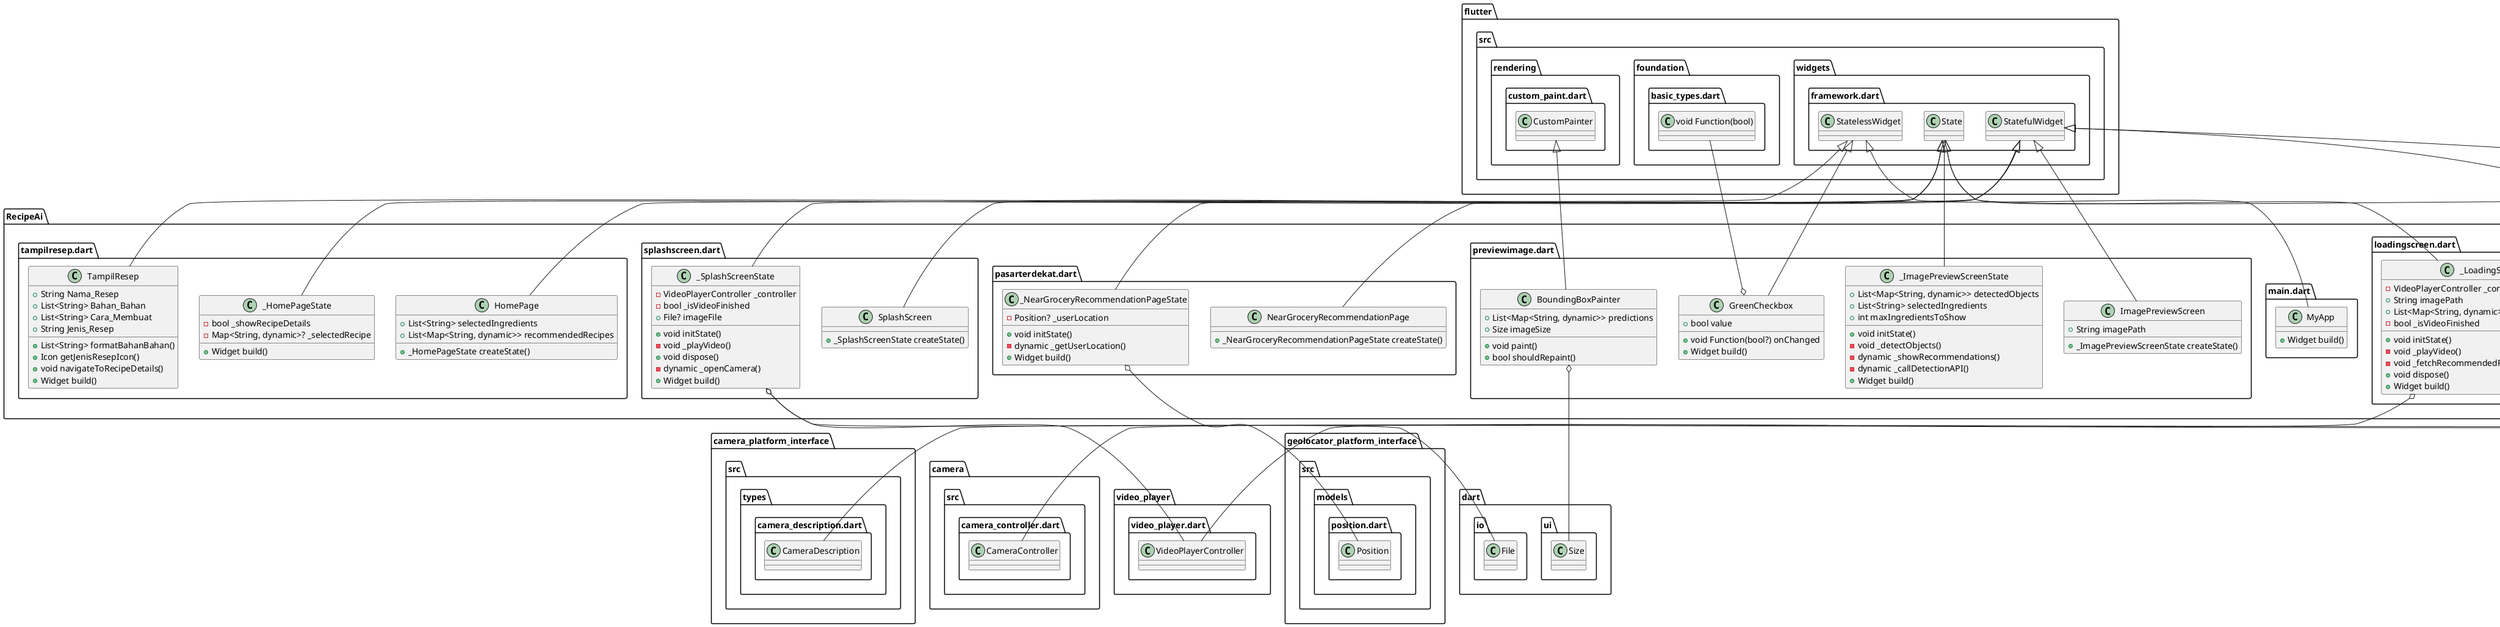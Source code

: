 @startuml
set namespaceSeparator ::

class "RecipeAi::camerascreen.dart::CameraScreen" {
  +CameraDescription camera
  +_CameraScreenState createState()
}

"RecipeAi::camerascreen.dart::CameraScreen" o-- "camera_platform_interface::src::types::camera_description.dart::CameraDescription"
"flutter::src::widgets::framework.dart::StatefulWidget" <|-- "RecipeAi::camerascreen.dart::CameraScreen"

class "RecipeAi::camerascreen.dart::_CameraScreenState" {
  -CameraController _controller
  -dynamic _initializeControllerFuture
  +void initState()
  +void dispose()
  +Widget build()
  -void _captureImage()
}

"RecipeAi::camerascreen.dart::_CameraScreenState" o-- "camera::src::camera_controller.dart::CameraController"
"flutter::src::widgets::framework.dart::State" <|-- "RecipeAi::camerascreen.dart::_CameraScreenState"

class "RecipeAi::loadingscreen.dart::LoadingScreen" {
  +List<String> selectedIngredients
  +_LoadingScreenState createState()
}

"flutter::src::widgets::framework.dart::StatefulWidget" <|-- "RecipeAi::loadingscreen.dart::LoadingScreen"

class "RecipeAi::loadingscreen.dart::_LoadingScreenState" {
  -VideoPlayerController _controller
  +String imagePath
  +List<Map<String, dynamic>> recommendedRecipes
  -bool _isVideoFinished
  +void initState()
  -void _playVideo()
  -void _fetchRecommendedRecipes()
  +void dispose()
  +Widget build()
}

"RecipeAi::loadingscreen.dart::_LoadingScreenState" o-- "video_player::video_player.dart::VideoPlayerController"
"flutter::src::widgets::framework.dart::State" <|-- "RecipeAi::loadingscreen.dart::_LoadingScreenState"

class "RecipeAi::main.dart::MyApp" {
  +Widget build()
}

"flutter::src::widgets::framework.dart::StatelessWidget" <|-- "RecipeAi::main.dart::MyApp"

class "RecipeAi::pasarterdekat.dart::NearGroceryRecommendationPage" {
  +_NearGroceryRecommendationPageState createState()
}

"flutter::src::widgets::framework.dart::StatefulWidget" <|-- "RecipeAi::pasarterdekat.dart::NearGroceryRecommendationPage"

class "RecipeAi::pasarterdekat.dart::_NearGroceryRecommendationPageState" {
  -Position? _userLocation
  +void initState()
  -dynamic _getUserLocation()
  +Widget build()
}

"RecipeAi::pasarterdekat.dart::_NearGroceryRecommendationPageState" o-- "geolocator_platform_interface::src::models::position.dart::Position"
"flutter::src::widgets::framework.dart::State" <|-- "RecipeAi::pasarterdekat.dart::_NearGroceryRecommendationPageState"

class "RecipeAi::previewimage.dart::ImagePreviewScreen" {
  +String imagePath
  +_ImagePreviewScreenState createState()
}

"flutter::src::widgets::framework.dart::StatefulWidget" <|-- "RecipeAi::previewimage.dart::ImagePreviewScreen"

class "RecipeAi::previewimage.dart::_ImagePreviewScreenState" {
  +List<Map<String, dynamic>> detectedObjects
  +List<String> selectedIngredients
  +int maxIngredientsToShow
  +void initState()
  -void _detectObjects()
  -dynamic _showRecommendations()
  -dynamic _callDetectionAPI()
  +Widget build()
}

"flutter::src::widgets::framework.dart::State" <|-- "RecipeAi::previewimage.dart::_ImagePreviewScreenState"

class "RecipeAi::previewimage.dart::GreenCheckbox" {
  +bool value
  +void Function(bool?) onChanged
  +Widget build()
}

"RecipeAi::previewimage.dart::GreenCheckbox" o-- "flutter::src::foundation::basic_types.dart::void Function(bool)"
"flutter::src::widgets::framework.dart::StatelessWidget" <|-- "RecipeAi::previewimage.dart::GreenCheckbox"

class "RecipeAi::previewimage.dart::BoundingBoxPainter" {
  +List<Map<String, dynamic>> predictions
  +Size imageSize
  +void paint()
  +bool shouldRepaint()
}

"RecipeAi::previewimage.dart::BoundingBoxPainter" o-- "dart::ui::Size"
"flutter::src::rendering::custom_paint.dart::CustomPainter" <|-- "RecipeAi::previewimage.dart::BoundingBoxPainter"

class "RecipeAi::splashscreen.dart::SplashScreen" {
  +_SplashScreenState createState()
}

"flutter::src::widgets::framework.dart::StatefulWidget" <|-- "RecipeAi::splashscreen.dart::SplashScreen"

class "RecipeAi::splashscreen.dart::_SplashScreenState" {
  -VideoPlayerController _controller
  -bool _isVideoFinished
  +File? imageFile
  +void initState()
  -void _playVideo()
  +void dispose()
  -dynamic _openCamera()
  +Widget build()
}

"RecipeAi::splashscreen.dart::_SplashScreenState" o-- "video_player::video_player.dart::VideoPlayerController"
"RecipeAi::splashscreen.dart::_SplashScreenState" o-- "dart::io::File"
"flutter::src::widgets::framework.dart::State" <|-- "RecipeAi::splashscreen.dart::_SplashScreenState"

class "RecipeAi::tampilresep.dart::TampilResep" {
  +String Nama_Resep
  +List<String> Bahan_Bahan
  +List<String> Cara_Membuat
  +String Jenis_Resep
  +List<String> formatBahanBahan()
  +Icon getJenisResepIcon()
  +void navigateToRecipeDetails()
  +Widget build()
}

"flutter::src::widgets::framework.dart::StatelessWidget" <|-- "RecipeAi::tampilresep.dart::TampilResep"

class "RecipeAi::tampilresep.dart::HomePage" {
  +List<String> selectedIngredients
  +List<Map<String, dynamic>> recommendedRecipes
  +_HomePageState createState()
}

"flutter::src::widgets::framework.dart::StatefulWidget" <|-- "RecipeAi::tampilresep.dart::HomePage"

class "RecipeAi::tampilresep.dart::_HomePageState" {
  -bool _showRecipeDetails
  -Map<String, dynamic>? _selectedRecipe
  +Widget build()
}

"flutter::src::widgets::framework.dart::State" <|-- "RecipeAi::tampilresep.dart::_HomePageState"


@enduml
